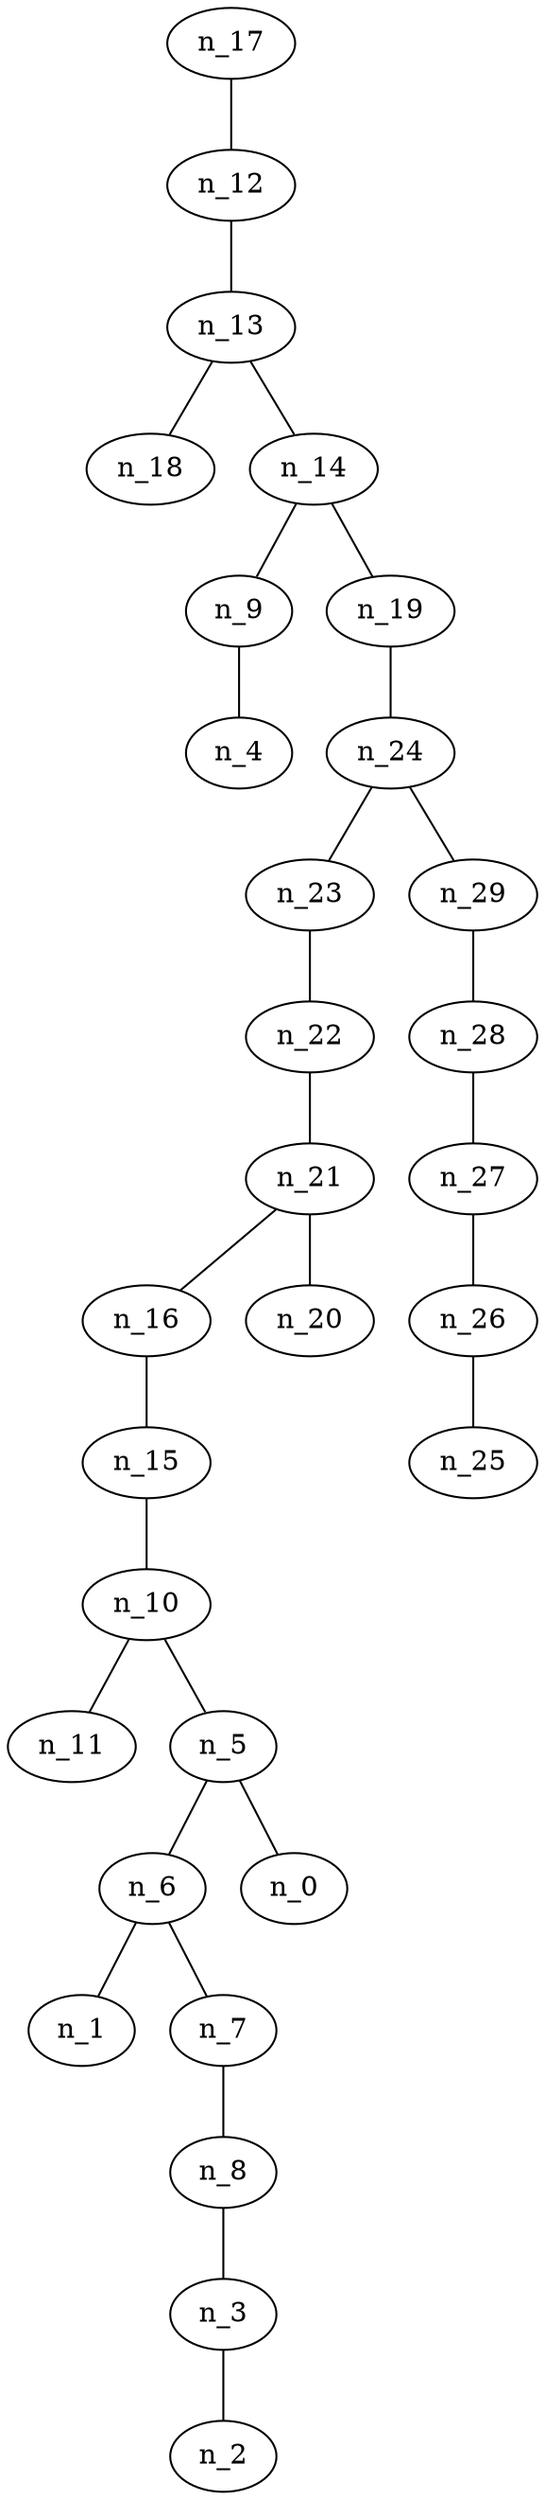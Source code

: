 graph grafoMalla_6_5_Prim  {
n_17;
n_12;
n_13;
n_18;
n_14;
n_9;
n_19;
n_24;
n_23;
n_29;
n_22;
n_28;
n_27;
n_26;
n_21;
n_16;
n_20;
n_15;
n_10;
n_11;
n_5;
n_6;
n_1;
n_7;
n_0;
n_8;
n_3;
n_2;
n_4;
n_25;
n_17 -- n_12;
n_12 -- n_13;
n_13 -- n_18;
n_13 -- n_14;
n_14 -- n_9;
n_14 -- n_19;
n_19 -- n_24;
n_24 -- n_23;
n_24 -- n_29;
n_23 -- n_22;
n_29 -- n_28;
n_28 -- n_27;
n_27 -- n_26;
n_22 -- n_21;
n_21 -- n_16;
n_21 -- n_20;
n_16 -- n_15;
n_15 -- n_10;
n_10 -- n_11;
n_10 -- n_5;
n_5 -- n_6;
n_6 -- n_1;
n_6 -- n_7;
n_5 -- n_0;
n_7 -- n_8;
n_8 -- n_3;
n_3 -- n_2;
n_9 -- n_4;
n_26 -- n_25;
}